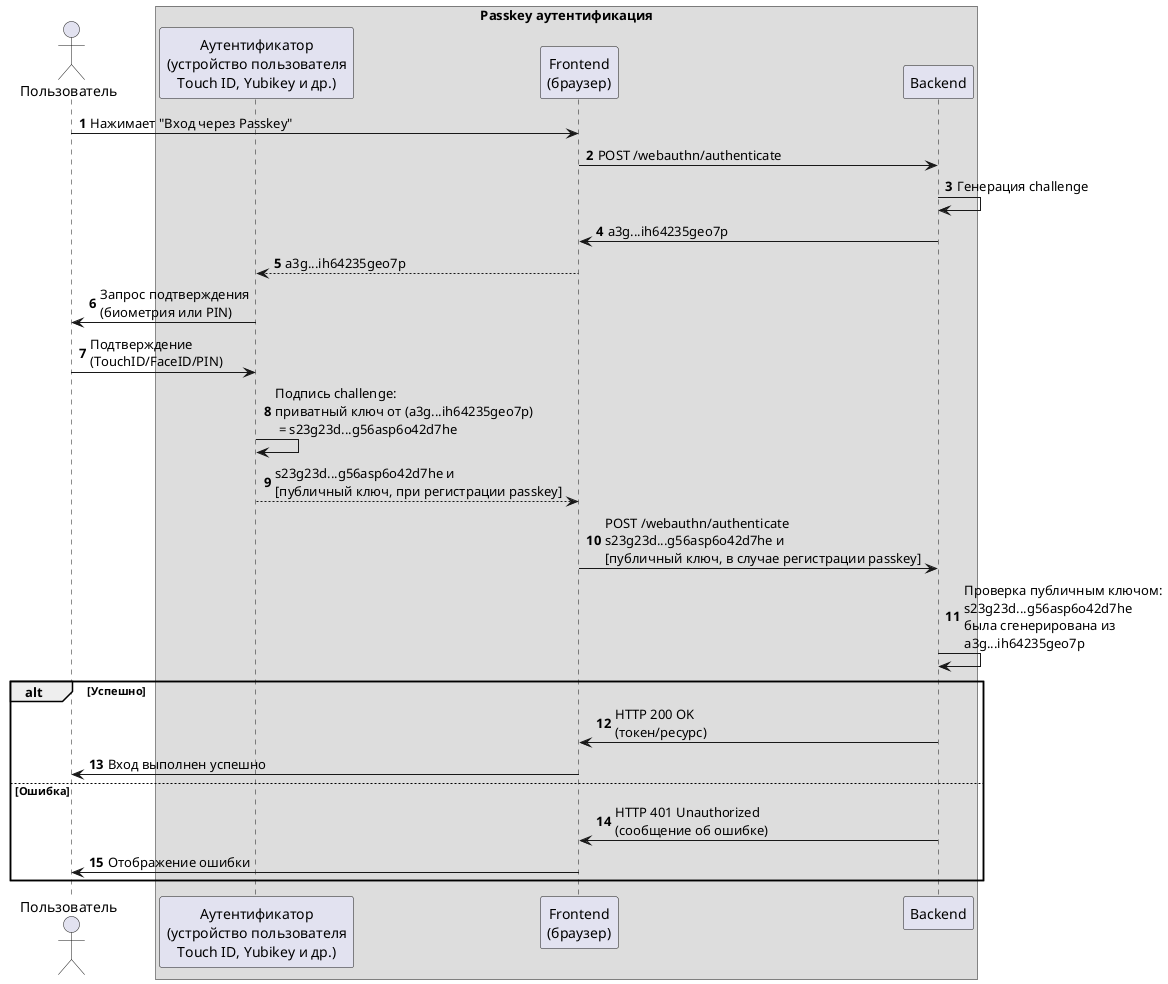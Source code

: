 @startuml

autonumber

actor Пользователь
box Passkey аутентификация
    participant Аутентификатор as "Аутентификатор\n(устройство пользователя\nTouch ID, Yubikey и др.)"
    participant Frontend as "Frontend\n(браузер)"
    participant Backend
end box

Пользователь -> Frontend: Нажимает "Вход через Passkey"
Frontend -> Backend: POST /webauthn/authenticate
Backend -> Backend: Генерация challenge
Backend -> Frontend: a3g...ih64235geo7p
Frontend --> Аутентификатор: a3g...ih64235geo7p
Аутентификатор -> Пользователь: Запрос подтверждения\n(биометрия или PIN)
Пользователь -> Аутентификатор: Подтверждение\n(TouchID/FaceID/PIN)
Аутентификатор -> Аутентификатор: Подпись challenge:\nприватный ключ от (a3g...ih64235geo7p) \n = s23g23d...g56asp6o42d7he
Аутентификатор --> Frontend: s23g23d...g56asp6o42d7he и \n[публичный ключ, при регистрации passkey]
Frontend -> Backend: POST /webauthn/authenticate\ns23g23d...g56asp6o42d7he и \n[публичный ключ, в случае регистрации passkey]
Backend -> Backend: Проверка публичным ключом:\ns23g23d...g56asp6o42d7he \nбыла сгенерирована из\na3g...ih64235geo7p
alt Успешно
    Backend -> Frontend : HTTP 200 OK\n(токен/ресурс)
    Frontend -> Пользователь : Вход выполнен успешно
else Ошибка
    Backend -> Frontend : HTTP 401 Unauthorized\n(сообщение об ошибке)
    Frontend -> Пользователь : Отображение ошибки
end

@enduml